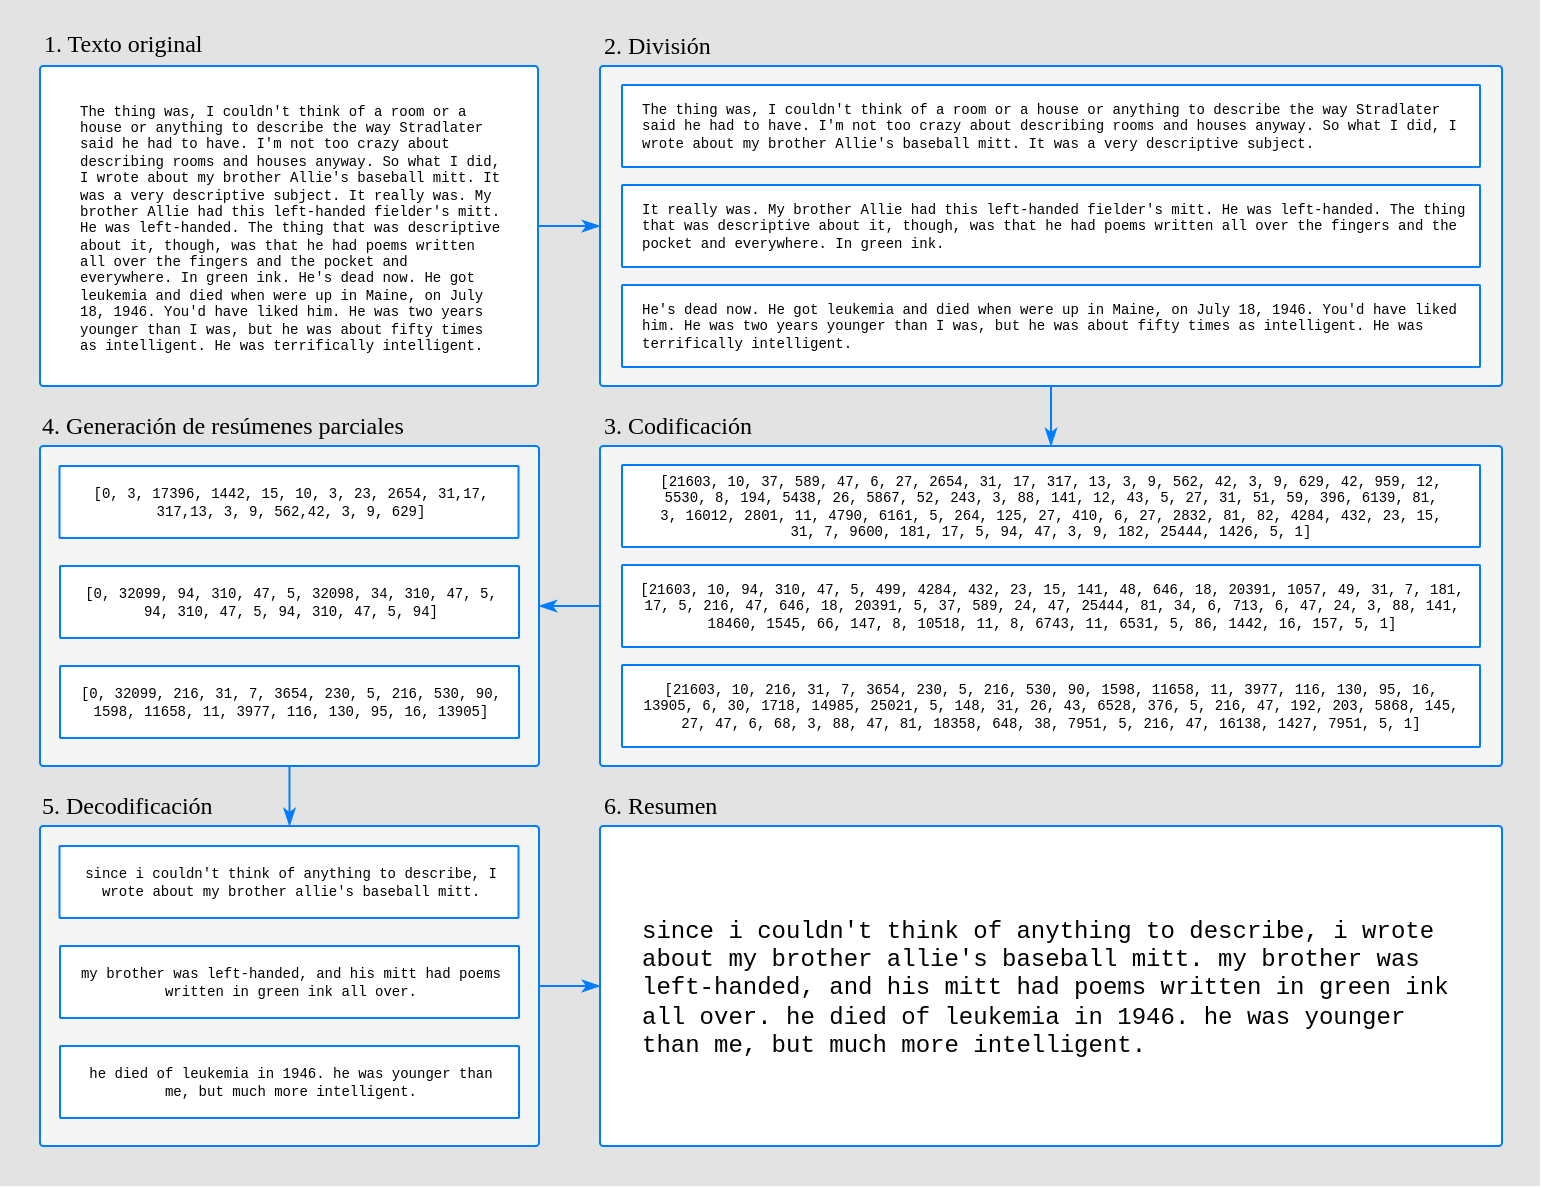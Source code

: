 <mxfile version="14.2.7" type="device"><diagram id="96i6i6WkrbxVnerZC5q6" name="Page-1"><mxGraphModel dx="1574" dy="869" grid="1" gridSize="10" guides="1" tooltips="1" connect="1" arrows="1" fold="1" page="1" pageScale="1" pageWidth="850" pageHeight="1100" math="0" shadow="0"><root><mxCell id="0"/><mxCell id="1" parent="0"/><mxCell id="t5wAvnanj-Tc7xgMS3zh-1" value="" style="rounded=0;whiteSpace=wrap;html=1;strokeColor=none;fillColor=#E3E3E3;" vertex="1" parent="1"><mxGeometry x="130" y="107" width="770" height="593" as="geometry"/></mxCell><mxCell id="t5wAvnanj-Tc7xgMS3zh-144" value="" style="rounded=1;whiteSpace=wrap;html=1;arcSize=1;strokeColor=#007cffff;fillColor=#FFFFFF;fontFamily=Ubuntu;fontSource=https%3A%2F%2Ffonts.googleapis.com%2Fcss%3Ffamily%3DUbuntu;" vertex="1" parent="1"><mxGeometry x="430" y="520" width="451" height="160" as="geometry"/></mxCell><mxCell id="t5wAvnanj-Tc7xgMS3zh-161" style="edgeStyle=orthogonalEdgeStyle;rounded=0;orthogonalLoop=1;jettySize=auto;html=1;entryX=0;entryY=0.5;entryDx=0;entryDy=0;endArrow=classicThin;endFill=1;strokeColor=#007CFF;strokeWidth=1;fontFamily=Ubuntu;fontSource=https%3A%2F%2Ffonts.googleapis.com%2Fcss%3Ffamily%3DUbuntu;fontSize=12;" edge="1" parent="1" source="t5wAvnanj-Tc7xgMS3zh-142" target="t5wAvnanj-Tc7xgMS3zh-144"><mxGeometry relative="1" as="geometry"/></mxCell><mxCell id="t5wAvnanj-Tc7xgMS3zh-142" value="" style="rounded=1;whiteSpace=wrap;html=1;arcSize=1;strokeColor=#007cffff;fontFamily=Ubuntu;fontSource=https%3A%2F%2Ffonts.googleapis.com%2Fcss%3Ffamily%3DUbuntu;fillColor=#F5F5F5;" vertex="1" parent="1"><mxGeometry x="150" y="520" width="249.5" height="160" as="geometry"/></mxCell><mxCell id="t5wAvnanj-Tc7xgMS3zh-75" value="" style="group" vertex="1" connectable="0" parent="1"><mxGeometry x="430" y="140.005" width="451" height="160" as="geometry"/></mxCell><mxCell id="t5wAvnanj-Tc7xgMS3zh-63" value="" style="rounded=1;whiteSpace=wrap;html=1;arcSize=1;strokeColor=#007cffff;fontFamily=Ubuntu;fontSource=https%3A%2F%2Ffonts.googleapis.com%2Fcss%3Ffamily%3DUbuntu;fillColor=#F5F5F5;" vertex="1" parent="t5wAvnanj-Tc7xgMS3zh-75"><mxGeometry width="451" height="160" as="geometry"/></mxCell><mxCell id="t5wAvnanj-Tc7xgMS3zh-71" value="" style="group;align=left;" vertex="1" connectable="0" parent="t5wAvnanj-Tc7xgMS3zh-75"><mxGeometry x="11" y="9.505" width="429" height="41" as="geometry"/></mxCell><mxCell id="t5wAvnanj-Tc7xgMS3zh-70" value="" style="rounded=1;whiteSpace=wrap;html=1;arcSize=1;strokeColor=#007cffff;fillColor=#FFFFFF;fontFamily=Ubuntu;fontSource=https%3A%2F%2Ffonts.googleapis.com%2Fcss%3Ffamily%3DUbuntu;" vertex="1" parent="t5wAvnanj-Tc7xgMS3zh-71"><mxGeometry width="429" height="41" as="geometry"/></mxCell><mxCell id="t5wAvnanj-Tc7xgMS3zh-54" value="The thing was, I couldn't think of a room or a house or anything to describe the way Stradlater said he had to have. I'm not too crazy about describing rooms and houses anyway. So what I did, I wrote about my brother Allie's baseball mitt. It was a very descriptive subject." style="text;html=1;fillColor=none;align=left;verticalAlign=middle;rounded=0;labelPosition=center;verticalLabelPosition=middle;fontFamily=Courier New;labelBorderColor=none;spacing=0;spacingLeft=0;whiteSpace=wrap;fontSize=7;" vertex="1" parent="t5wAvnanj-Tc7xgMS3zh-71"><mxGeometry x="10" width="409" height="40.99" as="geometry"/></mxCell><mxCell id="t5wAvnanj-Tc7xgMS3zh-72" value="" style="group" vertex="1" connectable="0" parent="t5wAvnanj-Tc7xgMS3zh-75"><mxGeometry x="11" y="59.495" width="429" height="41" as="geometry"/></mxCell><mxCell id="t5wAvnanj-Tc7xgMS3zh-69" value="" style="rounded=1;whiteSpace=wrap;html=1;arcSize=1;strokeColor=#007cffff;fillColor=#FFFFFF;fontFamily=Ubuntu;fontSource=https%3A%2F%2Ffonts.googleapis.com%2Fcss%3Ffamily%3DUbuntu;" vertex="1" parent="t5wAvnanj-Tc7xgMS3zh-72"><mxGeometry width="429" height="41" as="geometry"/></mxCell><mxCell id="t5wAvnanj-Tc7xgMS3zh-58" value="&lt;div align=&quot;left&quot;&gt;It really was. My brother Allie had this left-handed fielder's mitt. He was left-handed. The thing that was descriptive about it, though, was that he had poems written all over the fingers and the pocket and everywhere. In green ink.&lt;/div&gt;" style="text;html=1;fillColor=none;align=left;verticalAlign=middle;rounded=0;labelPosition=center;verticalLabelPosition=middle;fontFamily=Courier New;labelBorderColor=none;spacing=0;spacingLeft=0;whiteSpace=wrap;fontSize=7;" vertex="1" parent="t5wAvnanj-Tc7xgMS3zh-72"><mxGeometry x="9.522" y="0.01" width="409.956" height="40.99" as="geometry"/></mxCell><mxCell id="t5wAvnanj-Tc7xgMS3zh-73" value="" style="group" vertex="1" connectable="0" parent="t5wAvnanj-Tc7xgMS3zh-75"><mxGeometry x="11" y="109.495" width="429" height="41" as="geometry"/></mxCell><mxCell id="t5wAvnanj-Tc7xgMS3zh-60" value="" style="rounded=1;whiteSpace=wrap;html=1;arcSize=1;strokeColor=#007cffff;fillColor=#FFFFFF;fontFamily=Ubuntu;fontSource=https%3A%2F%2Ffonts.googleapis.com%2Fcss%3Ffamily%3DUbuntu;" vertex="1" parent="t5wAvnanj-Tc7xgMS3zh-73"><mxGeometry width="429" height="41" as="geometry"/></mxCell><mxCell id="t5wAvnanj-Tc7xgMS3zh-61" value="&lt;div align=&quot;left&quot;&gt;He's dead now. He got leukemia and died when were up in Maine, on July 18, 1946. You'd have liked him. He was two years younger than I was, but he was about fifty times as intelligent. He was terrifically intelligent.&lt;/div&gt;" style="text;html=1;fillColor=none;align=left;verticalAlign=middle;rounded=0;labelPosition=center;verticalLabelPosition=middle;fontFamily=Courier New;labelBorderColor=none;spacing=0;spacingLeft=0;whiteSpace=wrap;fontSize=7;" vertex="1" parent="t5wAvnanj-Tc7xgMS3zh-73"><mxGeometry x="9.977" y="0.01" width="409.047" height="40.99" as="geometry"/></mxCell><mxCell id="t5wAvnanj-Tc7xgMS3zh-90" value="" style="group" vertex="1" connectable="0" parent="1"><mxGeometry x="430" y="330.005" width="451" height="160" as="geometry"/></mxCell><mxCell id="t5wAvnanj-Tc7xgMS3zh-91" value="" style="rounded=1;whiteSpace=wrap;html=1;arcSize=1;strokeColor=#007cffff;fontFamily=Ubuntu;fontSource=https%3A%2F%2Ffonts.googleapis.com%2Fcss%3Ffamily%3DUbuntu;fillColor=#F5F5F5;" vertex="1" parent="t5wAvnanj-Tc7xgMS3zh-90"><mxGeometry width="451" height="160" as="geometry"/></mxCell><mxCell id="t5wAvnanj-Tc7xgMS3zh-92" value="" style="group" vertex="1" connectable="0" parent="t5wAvnanj-Tc7xgMS3zh-90"><mxGeometry x="11" y="9.505" width="429" height="50.49" as="geometry"/></mxCell><mxCell id="t5wAvnanj-Tc7xgMS3zh-93" value="" style="rounded=1;whiteSpace=wrap;html=1;arcSize=1;strokeColor=#007cffff;fillColor=#FFFFFF;fontFamily=Ubuntu;fontSource=https%3A%2F%2Ffonts.googleapis.com%2Fcss%3Ffamily%3DUbuntu;" vertex="1" parent="t5wAvnanj-Tc7xgMS3zh-92"><mxGeometry width="429" height="41" as="geometry"/></mxCell><mxCell id="t5wAvnanj-Tc7xgMS3zh-94" value="[21603, 10, 37, 589, 47, 6, 27, 2654, 31, 17, 317, 13, 3, 9, 562, 42, 3, 9, 629, 42, 959, 12, 5530, 8, 194, 5438, 26, 5867, 52, 243, 3, 88, 141, 12, 43, 5, 27, 31, 51, 59, 396, 6139, 81, 3, 16012, 2801, 11, 4790, 6161, 5, 264, 125, 27, 410, 6, 27, 2832, 81, 82, 4284, 432, 23, 15, 31, 7, 9600, 181, 17, 5, 94, 47, 3, 9, 182, 25444, 1426, 5, 1]" style="text;html=1;fillColor=none;align=center;verticalAlign=middle;rounded=0;labelPosition=center;verticalLabelPosition=middle;fontFamily=Courier New;labelBorderColor=none;spacing=0;spacingLeft=0;whiteSpace=wrap;fontSize=7;" vertex="1" parent="t5wAvnanj-Tc7xgMS3zh-92"><mxGeometry x="19" width="391" height="40.99" as="geometry"/></mxCell><mxCell id="t5wAvnanj-Tc7xgMS3zh-95" value="" style="group" vertex="1" connectable="0" parent="t5wAvnanj-Tc7xgMS3zh-90"><mxGeometry x="11" y="59.495" width="429" height="41" as="geometry"/></mxCell><mxCell id="t5wAvnanj-Tc7xgMS3zh-96" value="" style="rounded=1;whiteSpace=wrap;html=1;arcSize=1;strokeColor=#007cffff;fillColor=#FFFFFF;fontFamily=Ubuntu;fontSource=https%3A%2F%2Ffonts.googleapis.com%2Fcss%3Ffamily%3DUbuntu;" vertex="1" parent="t5wAvnanj-Tc7xgMS3zh-95"><mxGeometry width="429" height="41" as="geometry"/></mxCell><mxCell id="t5wAvnanj-Tc7xgMS3zh-97" value="[21603, 10, 94, 310, 47, 5, 499, 4284, 432, 23, 15, 141, 48, 646, 18, 20391, 1057, 49, 31, 7, 181, 17, 5, 216, 47, 646, 18, 20391, 5, 37, 589, 24, 47, 25444, 81, 34, 6, 713, 6, 47, 24, 3, 88, 141, 18460, 1545, 66, 147, 8, 10518, 11, 8, 6743, 11, 6531, 5, 86, 1442, 16, 157, 5, 1]" style="text;html=1;fillColor=none;align=center;verticalAlign=middle;rounded=0;labelPosition=center;verticalLabelPosition=middle;fontFamily=Courier New;labelBorderColor=none;spacing=0;spacingLeft=0;whiteSpace=wrap;fontSize=7;" vertex="1" parent="t5wAvnanj-Tc7xgMS3zh-95"><mxGeometry x="9.522" y="0.01" width="409.956" height="40.99" as="geometry"/></mxCell><mxCell id="t5wAvnanj-Tc7xgMS3zh-98" value="" style="group" vertex="1" connectable="0" parent="t5wAvnanj-Tc7xgMS3zh-90"><mxGeometry x="11" y="109.495" width="429" height="41" as="geometry"/></mxCell><mxCell id="t5wAvnanj-Tc7xgMS3zh-99" value="" style="rounded=1;whiteSpace=wrap;html=1;arcSize=1;strokeColor=#007cffff;fillColor=#FFFFFF;fontFamily=Ubuntu;fontSource=https%3A%2F%2Ffonts.googleapis.com%2Fcss%3Ffamily%3DUbuntu;" vertex="1" parent="t5wAvnanj-Tc7xgMS3zh-98"><mxGeometry width="429" height="41" as="geometry"/></mxCell><mxCell id="t5wAvnanj-Tc7xgMS3zh-100" value="[21603, 10, 216, 31, 7, 3654, 230, 5, 216, 530, 90, 1598, 11658, 11, 3977, 116, 130, 95, 16, 13905, 6, 30, 1718, 14985, 25021, 5, 148, 31, 26, 43, 6528, 376, 5, 216, 47, 192, 203, 5868, 145, 27, 47, 6, 68, 3, 88, 47, 81, 18358, 648, 38, 7951, 5, 216, 47, 16138, 1427, 7951, 5, 1]" style="text;html=1;fillColor=none;align=center;verticalAlign=middle;rounded=0;labelPosition=center;verticalLabelPosition=middle;fontFamily=Courier New;labelBorderColor=none;spacing=0;spacingLeft=0;whiteSpace=wrap;fontSize=7;" vertex="1" parent="t5wAvnanj-Tc7xgMS3zh-98"><mxGeometry x="9.977" y="0.01" width="409.047" height="40.99" as="geometry"/></mxCell><mxCell id="t5wAvnanj-Tc7xgMS3zh-156" style="edgeStyle=orthogonalEdgeStyle;rounded=0;orthogonalLoop=1;jettySize=auto;html=1;entryX=0;entryY=0.5;entryDx=0;entryDy=0;endArrow=classicThin;endFill=1;strokeWidth=1;fontFamily=Ubuntu;fontSource=https%3A%2F%2Ffonts.googleapis.com%2Fcss%3Ffamily%3DUbuntu;fontSize=12;strokeColor=#007CFF;" edge="1" parent="1" source="t5wAvnanj-Tc7xgMS3zh-28" target="t5wAvnanj-Tc7xgMS3zh-63"><mxGeometry relative="1" as="geometry"/></mxCell><mxCell id="t5wAvnanj-Tc7xgMS3zh-28" value="" style="rounded=1;whiteSpace=wrap;html=1;arcSize=1;strokeColor=#007cffff;fillColor=#FFFFFF;fontFamily=Ubuntu;fontSource=https%3A%2F%2Ffonts.googleapis.com%2Fcss%3Ffamily%3DUbuntu;" vertex="1" parent="1"><mxGeometry x="150" y="140.01" width="249" height="160" as="geometry"/></mxCell><mxCell id="t5wAvnanj-Tc7xgMS3zh-29" value="The thing was, I couldn't think of a room or a house or anything to describe the way Stradlater said he had to have. I'm not too crazy about describing rooms and houses anyway. So what I did, I wrote about my brother Allie's baseball mitt. It was a very descriptive subject. It really was. My brother Allie had this left-handed fielder's mitt. He was left-handed. The thing that was descriptive about it, though, was that he had poems written all over the fingers and the pocket and everywhere. In green ink. He's dead now. He got leukemia and died when were up in Maine, on July 18, 1946. You'd have liked him. He was two years younger than I was, but he was about fifty times as intelligent. He was terrifically intelligent." style="text;html=1;fillColor=none;align=left;verticalAlign=middle;rounded=0;labelPosition=center;verticalLabelPosition=middle;fontFamily=Courier New;labelBorderColor=none;spacing=0;spacingLeft=0;whiteSpace=wrap;fontSize=7;" vertex="1" parent="1"><mxGeometry x="170" y="152.23" width="209" height="137.77" as="geometry"/></mxCell><mxCell id="t5wAvnanj-Tc7xgMS3zh-160" style="edgeStyle=orthogonalEdgeStyle;rounded=0;orthogonalLoop=1;jettySize=auto;html=1;endArrow=classicThin;endFill=1;strokeColor=#007CFF;strokeWidth=1;fontFamily=Ubuntu;fontSource=https%3A%2F%2Ffonts.googleapis.com%2Fcss%3Ffamily%3DUbuntu;fontSize=12;" edge="1" parent="1" source="t5wAvnanj-Tc7xgMS3zh-102" target="t5wAvnanj-Tc7xgMS3zh-142"><mxGeometry relative="1" as="geometry"/></mxCell><mxCell id="t5wAvnanj-Tc7xgMS3zh-102" value="" style="rounded=1;whiteSpace=wrap;html=1;arcSize=1;strokeColor=#007cffff;fontFamily=Ubuntu;fontSource=https%3A%2F%2Ffonts.googleapis.com%2Fcss%3Ffamily%3DUbuntu;fillColor=#F5F5F5;" vertex="1" parent="1"><mxGeometry x="150" y="330.01" width="249.5" height="160" as="geometry"/></mxCell><mxCell id="t5wAvnanj-Tc7xgMS3zh-114" value="" style="group" vertex="1" connectable="0" parent="1"><mxGeometry x="159.75" y="340" width="229.5" height="36" as="geometry"/></mxCell><mxCell id="t5wAvnanj-Tc7xgMS3zh-110" value="" style="rounded=1;whiteSpace=wrap;html=1;arcSize=1;strokeColor=#007cffff;fillColor=#FFFFFF;fontFamily=Ubuntu;fontSource=https%3A%2F%2Ffonts.googleapis.com%2Fcss%3Ffamily%3DUbuntu;" vertex="1" parent="t5wAvnanj-Tc7xgMS3zh-114"><mxGeometry width="229.5" height="36" as="geometry"/></mxCell><mxCell id="t5wAvnanj-Tc7xgMS3zh-111" value="[0, 3, 17396, 1442, 15, 10, 3, 23, 2654, 31,17, 317,13, 3, 9, 562,42, 3, 9, 629]" style="text;html=1;fillColor=none;align=center;verticalAlign=middle;rounded=0;labelPosition=center;verticalLabelPosition=middle;fontFamily=Courier New;labelBorderColor=none;spacing=0;spacingLeft=0;whiteSpace=wrap;fontSize=7;" vertex="1" parent="t5wAvnanj-Tc7xgMS3zh-114"><mxGeometry x="10" y="8.01" width="211.36" height="19.99" as="geometry"/></mxCell><mxCell id="t5wAvnanj-Tc7xgMS3zh-116" value="" style="group" vertex="1" connectable="0" parent="1"><mxGeometry x="160" y="390" width="229.5" height="36" as="geometry"/></mxCell><mxCell id="t5wAvnanj-Tc7xgMS3zh-117" value="" style="rounded=1;whiteSpace=wrap;html=1;arcSize=1;strokeColor=#007cffff;fillColor=#FFFFFF;fontFamily=Ubuntu;fontSource=https%3A%2F%2Ffonts.googleapis.com%2Fcss%3Ffamily%3DUbuntu;" vertex="1" parent="t5wAvnanj-Tc7xgMS3zh-116"><mxGeometry width="229.5" height="36" as="geometry"/></mxCell><mxCell id="t5wAvnanj-Tc7xgMS3zh-118" value="[0, 32099, 94, 310, 47, 5, 32098, 34, 310, 47, 5, 94, 310, 47, 5, 94, 310, 47, 5, 94]" style="text;html=1;fillColor=none;align=center;verticalAlign=middle;rounded=0;labelPosition=center;verticalLabelPosition=middle;fontFamily=Courier New;labelBorderColor=none;spacing=0;spacingLeft=0;whiteSpace=wrap;fontSize=7;" vertex="1" parent="t5wAvnanj-Tc7xgMS3zh-116"><mxGeometry x="10" y="8.01" width="211.36" height="19.99" as="geometry"/></mxCell><mxCell id="t5wAvnanj-Tc7xgMS3zh-119" value="" style="group" vertex="1" connectable="0" parent="1"><mxGeometry x="160" y="440" width="229.5" height="36" as="geometry"/></mxCell><mxCell id="t5wAvnanj-Tc7xgMS3zh-120" value="" style="rounded=1;whiteSpace=wrap;html=1;arcSize=1;strokeColor=#007cffff;fillColor=#FFFFFF;fontFamily=Ubuntu;fontSource=https%3A%2F%2Ffonts.googleapis.com%2Fcss%3Ffamily%3DUbuntu;" vertex="1" parent="t5wAvnanj-Tc7xgMS3zh-119"><mxGeometry width="229.5" height="36" as="geometry"/></mxCell><mxCell id="t5wAvnanj-Tc7xgMS3zh-121" value="[0, 32099, 216, 31, 7, 3654, 230, 5, 216, 530, 90, 1598, 11658, 11, 3977, 116, 130, 95, 16, 13905]" style="text;html=1;fillColor=none;align=center;verticalAlign=middle;rounded=0;labelPosition=center;verticalLabelPosition=middle;fontFamily=Courier New;labelBorderColor=none;spacing=0;spacingLeft=0;whiteSpace=wrap;fontSize=7;" vertex="1" parent="t5wAvnanj-Tc7xgMS3zh-119"><mxGeometry x="10" y="8.01" width="211.36" height="19.99" as="geometry"/></mxCell><mxCell id="t5wAvnanj-Tc7xgMS3zh-133" value="" style="group" vertex="1" connectable="0" parent="1"><mxGeometry x="159.75" y="529.99" width="229.5" height="36" as="geometry"/></mxCell><mxCell id="t5wAvnanj-Tc7xgMS3zh-134" value="" style="rounded=1;whiteSpace=wrap;html=1;arcSize=1;strokeColor=#007cffff;fillColor=#FFFFFF;fontFamily=Ubuntu;fontSource=https%3A%2F%2Ffonts.googleapis.com%2Fcss%3Ffamily%3DUbuntu;" vertex="1" parent="t5wAvnanj-Tc7xgMS3zh-133"><mxGeometry width="229.5" height="36" as="geometry"/></mxCell><mxCell id="t5wAvnanj-Tc7xgMS3zh-135" value="since i couldn't think of anything to describe, I wrote about my brother allie's baseball mitt." style="text;html=1;fillColor=none;align=center;verticalAlign=middle;rounded=0;labelPosition=center;verticalLabelPosition=middle;fontFamily=Courier New;labelBorderColor=none;spacing=0;spacingLeft=0;whiteSpace=wrap;fontSize=7;" vertex="1" parent="t5wAvnanj-Tc7xgMS3zh-133"><mxGeometry x="10" y="8.01" width="211.36" height="19.99" as="geometry"/></mxCell><mxCell id="t5wAvnanj-Tc7xgMS3zh-136" value="" style="group" vertex="1" connectable="0" parent="1"><mxGeometry x="160" y="579.99" width="229.5" height="36" as="geometry"/></mxCell><mxCell id="t5wAvnanj-Tc7xgMS3zh-137" value="" style="rounded=1;whiteSpace=wrap;html=1;arcSize=1;strokeColor=#007cffff;fillColor=#FFFFFF;fontFamily=Ubuntu;fontSource=https%3A%2F%2Ffonts.googleapis.com%2Fcss%3Ffamily%3DUbuntu;" vertex="1" parent="t5wAvnanj-Tc7xgMS3zh-136"><mxGeometry width="229.5" height="36" as="geometry"/></mxCell><mxCell id="t5wAvnanj-Tc7xgMS3zh-138" value="my brother was left-handed, and his mitt had poems written in green ink all over." style="text;html=1;fillColor=none;align=center;verticalAlign=middle;rounded=0;labelPosition=center;verticalLabelPosition=middle;fontFamily=Courier New;labelBorderColor=none;spacing=0;spacingLeft=0;whiteSpace=wrap;fontSize=7;" vertex="1" parent="t5wAvnanj-Tc7xgMS3zh-136"><mxGeometry x="10" y="8.01" width="211.36" height="19.99" as="geometry"/></mxCell><mxCell id="t5wAvnanj-Tc7xgMS3zh-139" value="" style="group" vertex="1" connectable="0" parent="1"><mxGeometry x="160" y="629.99" width="229.5" height="36" as="geometry"/></mxCell><mxCell id="t5wAvnanj-Tc7xgMS3zh-140" value="" style="rounded=1;whiteSpace=wrap;html=1;arcSize=1;strokeColor=#007cffff;fillColor=#FFFFFF;fontFamily=Ubuntu;fontSource=https%3A%2F%2Ffonts.googleapis.com%2Fcss%3Ffamily%3DUbuntu;" vertex="1" parent="t5wAvnanj-Tc7xgMS3zh-139"><mxGeometry width="229.5" height="36" as="geometry"/></mxCell><mxCell id="t5wAvnanj-Tc7xgMS3zh-141" value="he died of leukemia in 1946. he was younger than me, but much more intelligent." style="text;html=1;fillColor=none;align=center;verticalAlign=middle;rounded=0;labelPosition=center;verticalLabelPosition=middle;fontFamily=Courier New;labelBorderColor=none;spacing=0;spacingLeft=0;whiteSpace=wrap;fontSize=7;" vertex="1" parent="t5wAvnanj-Tc7xgMS3zh-139"><mxGeometry x="10" y="8.01" width="211.36" height="19.99" as="geometry"/></mxCell><mxCell id="t5wAvnanj-Tc7xgMS3zh-143" value="since i couldn't think of anything to describe, i wrote about my brother allie's baseball mitt. my brother was left-handed, and his mitt had poems written in green ink all over. he died of leukemia in 1946. he was younger than me, but much more intelligent." style="text;html=1;fillColor=none;align=left;verticalAlign=middle;rounded=0;labelPosition=center;verticalLabelPosition=middle;fontFamily=Courier New;labelBorderColor=none;spacing=0;spacingLeft=0;whiteSpace=wrap;fontSize=12;" vertex="1" parent="1"><mxGeometry x="451" y="532.22" width="409" height="137.77" as="geometry"/></mxCell><mxCell id="t5wAvnanj-Tc7xgMS3zh-146" value="&lt;div align=&quot;left&quot;&gt;1. Texto original&lt;br&gt;&lt;/div&gt;" style="text;html=1;strokeColor=none;fillColor=none;align=left;verticalAlign=middle;whiteSpace=wrap;rounded=0;fontSize=12;fontFamily=Ubuntu;fontSource=https%3A%2F%2Ffonts.googleapis.com%2Fcss%3Ffamily%3DUbuntu;" vertex="1" parent="1"><mxGeometry x="150" y="119" width="110" height="20" as="geometry"/></mxCell><mxCell id="t5wAvnanj-Tc7xgMS3zh-147" value="6. Resumen" style="text;html=1;strokeColor=none;fillColor=none;align=left;verticalAlign=middle;whiteSpace=wrap;rounded=0;fontSize=12;fontFamily=Ubuntu;fontSource=https%3A%2F%2Ffonts.googleapis.com%2Fcss%3Ffamily%3DUbuntu;" vertex="1" parent="1"><mxGeometry x="430" y="500" width="80" height="20" as="geometry"/></mxCell><mxCell id="t5wAvnanj-Tc7xgMS3zh-152" value="2. División" style="text;html=1;strokeColor=none;fillColor=none;align=left;verticalAlign=middle;whiteSpace=wrap;rounded=0;fontSize=12;fontFamily=Ubuntu;fontSource=https%3A%2F%2Ffonts.googleapis.com%2Fcss%3Ffamily%3DUbuntu;" vertex="1" parent="1"><mxGeometry x="430" y="120.01" width="100" height="20" as="geometry"/></mxCell><mxCell id="t5wAvnanj-Tc7xgMS3zh-153" value="3. Codificación" style="text;html=1;strokeColor=none;fillColor=none;align=left;verticalAlign=middle;whiteSpace=wrap;rounded=0;fontSize=12;fontFamily=Ubuntu;fontSource=https%3A%2F%2Ffonts.googleapis.com%2Fcss%3Ffamily%3DUbuntu;" vertex="1" parent="1"><mxGeometry x="430" y="310.01" width="110" height="20" as="geometry"/></mxCell><mxCell id="t5wAvnanj-Tc7xgMS3zh-154" value="4. Generación de resúmenes parciales" style="text;html=1;strokeColor=none;fillColor=none;align=left;verticalAlign=middle;whiteSpace=wrap;rounded=0;fontSize=12;fontFamily=Ubuntu;fontSource=https%3A%2F%2Ffonts.googleapis.com%2Fcss%3Ffamily%3DUbuntu;" vertex="1" parent="1"><mxGeometry x="148.75" y="310.01" width="231.25" height="20" as="geometry"/></mxCell><mxCell id="t5wAvnanj-Tc7xgMS3zh-155" value="5. Decodificación" style="text;html=1;strokeColor=none;fillColor=none;align=left;verticalAlign=middle;whiteSpace=wrap;rounded=0;fontSize=12;fontFamily=Ubuntu;fontSource=https%3A%2F%2Ffonts.googleapis.com%2Fcss%3Ffamily%3DUbuntu;" vertex="1" parent="1"><mxGeometry x="148.75" y="500" width="201.25" height="20" as="geometry"/></mxCell><mxCell id="t5wAvnanj-Tc7xgMS3zh-158" style="edgeStyle=orthogonalEdgeStyle;rounded=0;orthogonalLoop=1;jettySize=auto;html=1;entryX=0.5;entryY=0;entryDx=0;entryDy=0;endArrow=classicThin;endFill=1;strokeColor=#007CFF;strokeWidth=1;fontFamily=Ubuntu;fontSource=https%3A%2F%2Ffonts.googleapis.com%2Fcss%3Ffamily%3DUbuntu;fontSize=12;" edge="1" parent="1" source="t5wAvnanj-Tc7xgMS3zh-63" target="t5wAvnanj-Tc7xgMS3zh-91"><mxGeometry relative="1" as="geometry"/></mxCell><mxCell id="t5wAvnanj-Tc7xgMS3zh-159" style="edgeStyle=orthogonalEdgeStyle;rounded=0;orthogonalLoop=1;jettySize=auto;html=1;entryX=1;entryY=0.5;entryDx=0;entryDy=0;endArrow=classicThin;endFill=1;strokeColor=#007CFF;strokeWidth=1;fontFamily=Ubuntu;fontSource=https%3A%2F%2Ffonts.googleapis.com%2Fcss%3Ffamily%3DUbuntu;fontSize=12;" edge="1" parent="1" source="t5wAvnanj-Tc7xgMS3zh-91" target="t5wAvnanj-Tc7xgMS3zh-102"><mxGeometry relative="1" as="geometry"/></mxCell></root></mxGraphModel></diagram></mxfile>